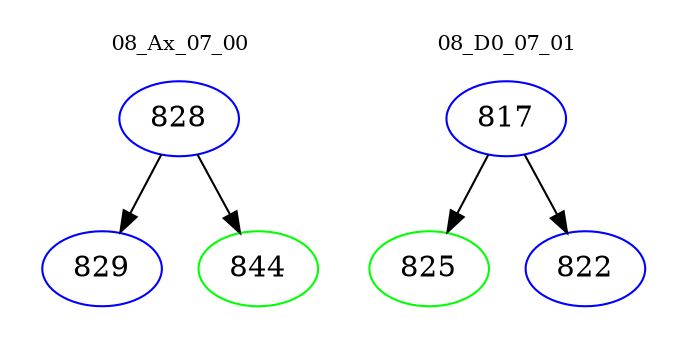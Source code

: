 digraph{
subgraph cluster_0 {
color = white
label = "08_Ax_07_00";
fontsize=10;
T0_828 [label="828", color="blue"]
T0_828 -> T0_829 [color="black"]
T0_829 [label="829", color="blue"]
T0_828 -> T0_844 [color="black"]
T0_844 [label="844", color="green"]
}
subgraph cluster_1 {
color = white
label = "08_D0_07_01";
fontsize=10;
T1_817 [label="817", color="blue"]
T1_817 -> T1_825 [color="black"]
T1_825 [label="825", color="green"]
T1_817 -> T1_822 [color="black"]
T1_822 [label="822", color="blue"]
}
}
